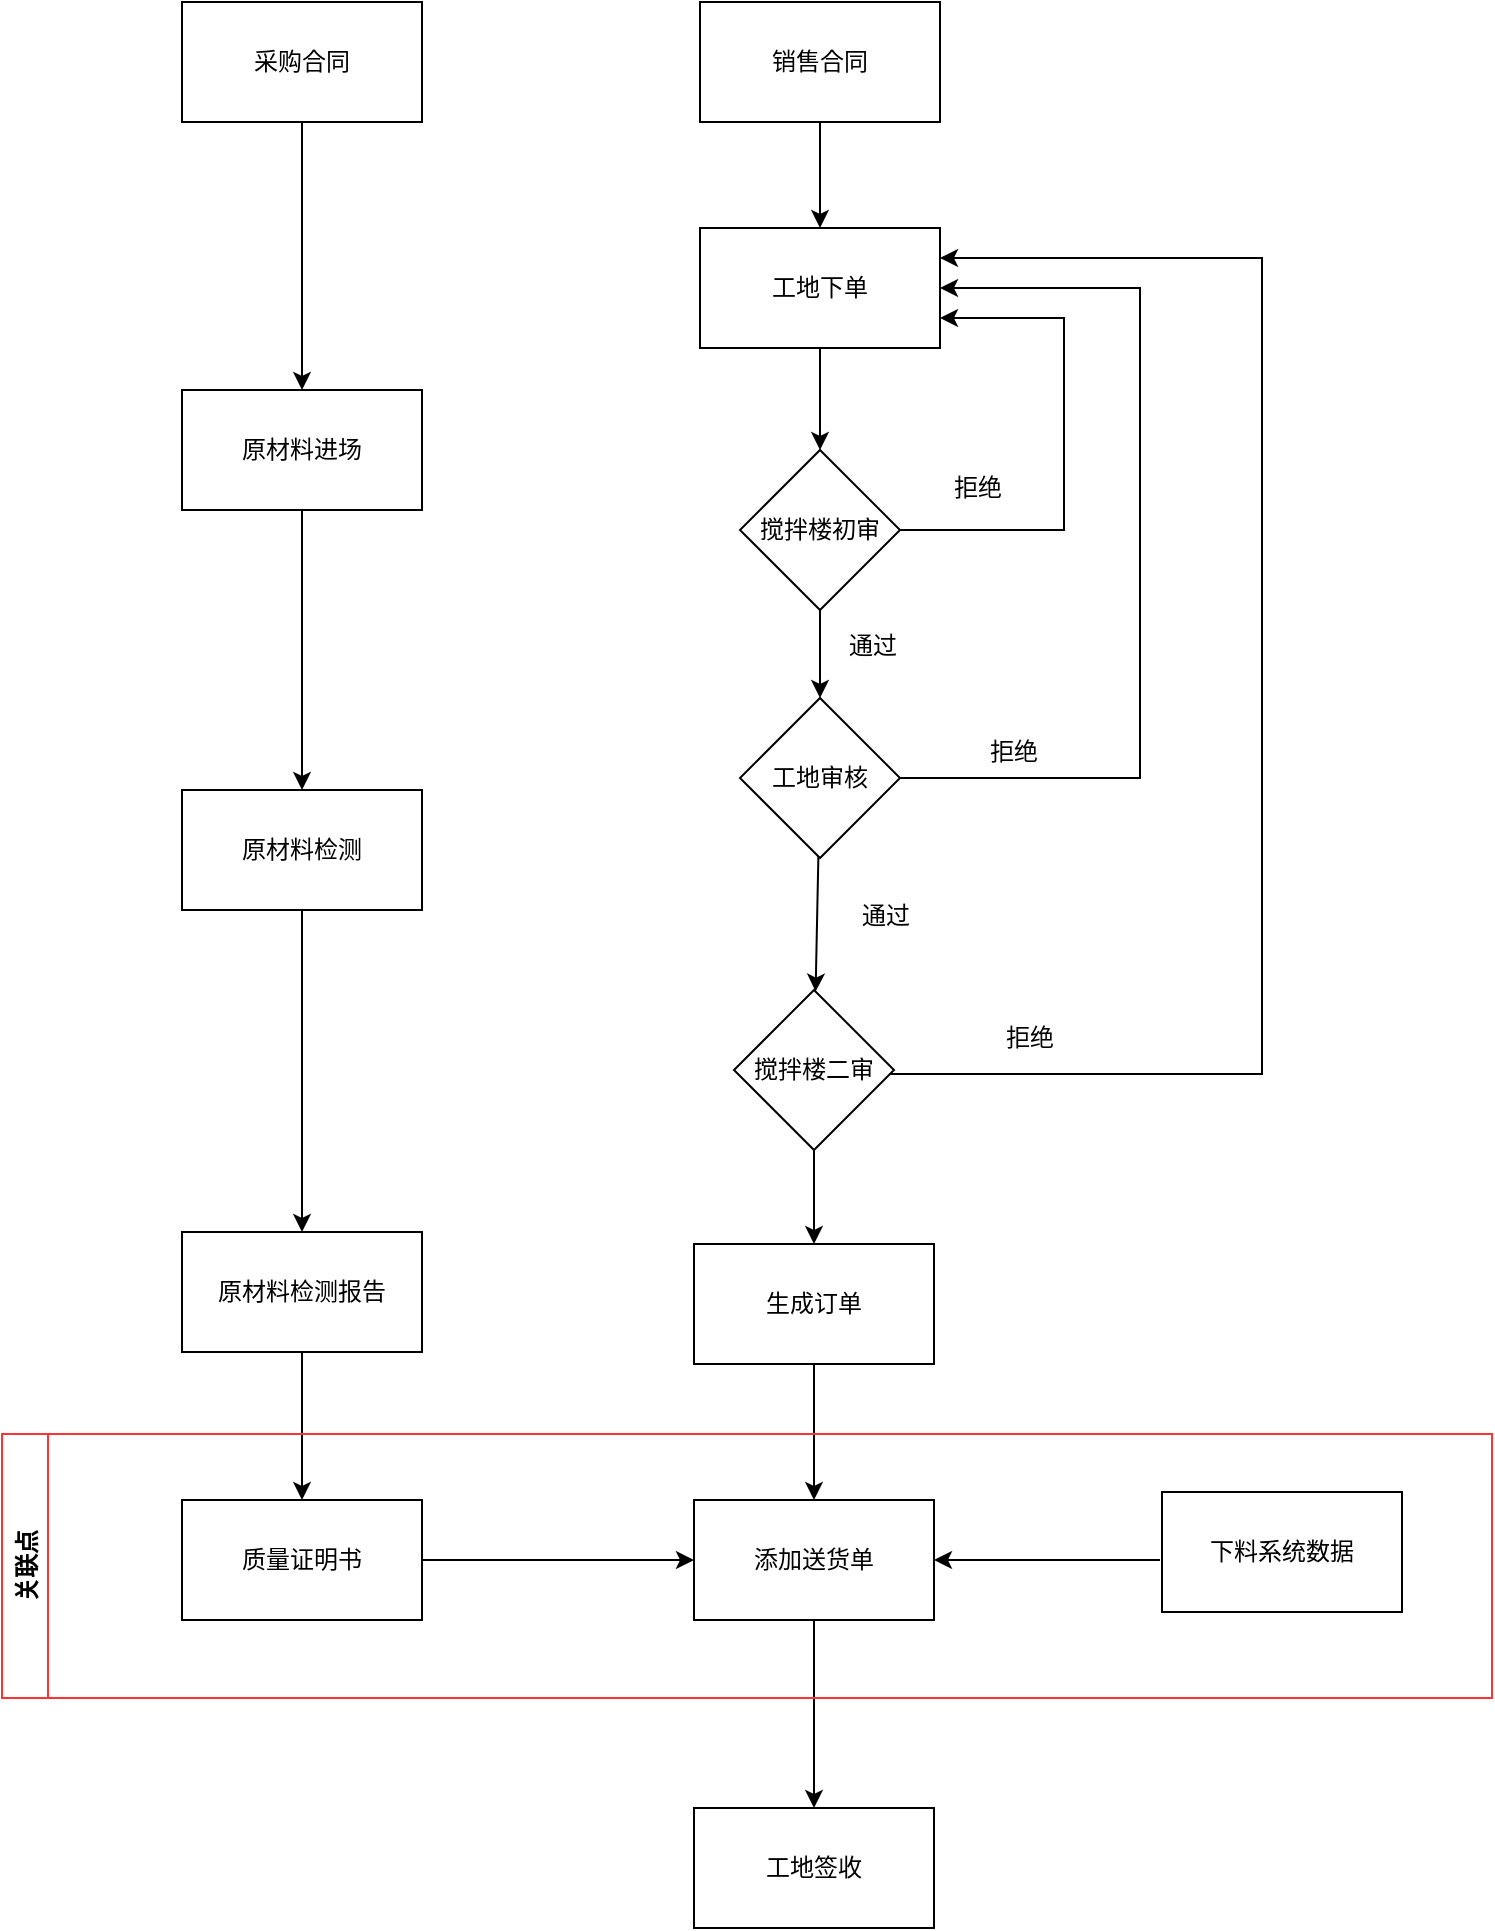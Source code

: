 <mxfile version="18.1.3" type="github">
  <diagram id="xaTnQ6V2i8z_Jt67rTKC" name="第 1 页">
    <mxGraphModel dx="1918" dy="935" grid="0" gridSize="10" guides="1" tooltips="1" connect="1" arrows="1" fold="1" page="1" pageScale="1" pageWidth="827" pageHeight="1169" background="#ffffff" math="0" shadow="0">
      <root>
        <mxCell id="0" />
        <mxCell id="1" parent="0" />
        <mxCell id="6" style="edgeStyle=none;html=1;fontColor=#000000;strokeColor=#000000;" parent="1" source="2" target="3" edge="1">
          <mxGeometry relative="1" as="geometry" />
        </mxCell>
        <mxCell id="2" value="&lt;font color=&quot;#000000&quot;&gt;采购合同&lt;/font&gt;" style="rounded=0;whiteSpace=wrap;html=1;strokeColor=#000000;fillColor=#FFFFFF;" parent="1" vertex="1">
          <mxGeometry x="152" y="115" width="120" height="60" as="geometry" />
        </mxCell>
        <mxCell id="8" style="edgeStyle=none;html=1;fontColor=#000000;strokeColor=#000000;" parent="1" source="3" target="7" edge="1">
          <mxGeometry relative="1" as="geometry" />
        </mxCell>
        <mxCell id="3" value="&lt;font color=&quot;#000000&quot;&gt;原材料进场&lt;/font&gt;" style="rounded=0;whiteSpace=wrap;html=1;strokeColor=#000000;fillColor=#FFFFFF;" parent="1" vertex="1">
          <mxGeometry x="152" y="309" width="120" height="60" as="geometry" />
        </mxCell>
        <mxCell id="10" style="edgeStyle=none;html=1;fontColor=#000000;strokeColor=#000000;" parent="1" source="7" target="9" edge="1">
          <mxGeometry relative="1" as="geometry" />
        </mxCell>
        <mxCell id="7" value="原材料检测" style="rounded=0;whiteSpace=wrap;html=1;fontColor=#000000;strokeColor=#000000;fillColor=#FFFFFF;" parent="1" vertex="1">
          <mxGeometry x="152" y="509" width="120" height="60" as="geometry" />
        </mxCell>
        <mxCell id="66" style="edgeStyle=none;html=1;fontColor=#000000;strokeColor=#000000;" parent="1" source="9" target="38" edge="1">
          <mxGeometry relative="1" as="geometry" />
        </mxCell>
        <mxCell id="9" value="原材料检测报告" style="rounded=0;whiteSpace=wrap;html=1;fontColor=#000000;strokeColor=#000000;fillColor=#FFFFFF;" parent="1" vertex="1">
          <mxGeometry x="152" y="730" width="120" height="60" as="geometry" />
        </mxCell>
        <mxCell id="13" style="edgeStyle=none;html=1;fontColor=#000000;strokeColor=#000000;" parent="1" source="11" target="12" edge="1">
          <mxGeometry relative="1" as="geometry" />
        </mxCell>
        <mxCell id="11" value="销售合同" style="rounded=0;whiteSpace=wrap;html=1;fontColor=#000000;strokeColor=#000000;fillColor=#FFFFFF;" parent="1" vertex="1">
          <mxGeometry x="411" y="115" width="120" height="60" as="geometry" />
        </mxCell>
        <mxCell id="18" style="edgeStyle=none;html=1;fontColor=#000000;strokeColor=#000000;" parent="1" source="12" target="15" edge="1">
          <mxGeometry relative="1" as="geometry" />
        </mxCell>
        <mxCell id="12" value="工地下单" style="rounded=0;whiteSpace=wrap;html=1;fontColor=#000000;strokeColor=#000000;fillColor=#FFFFFF;" parent="1" vertex="1">
          <mxGeometry x="411" y="228" width="120" height="60" as="geometry" />
        </mxCell>
        <mxCell id="57" style="edgeStyle=orthogonalEdgeStyle;html=1;fontColor=#000000;strokeColor=#000000;" parent="1" source="15" target="16" edge="1">
          <mxGeometry relative="1" as="geometry" />
        </mxCell>
        <mxCell id="VgrqbEpPmM0_tDoHrXSY-69" style="edgeStyle=orthogonalEdgeStyle;rounded=0;orthogonalLoop=1;jettySize=auto;html=1;entryX=1;entryY=0.75;entryDx=0;entryDy=0;" edge="1" parent="1" source="15" target="12">
          <mxGeometry relative="1" as="geometry">
            <Array as="points">
              <mxPoint x="593" y="379" />
              <mxPoint x="593" y="273" />
            </Array>
          </mxGeometry>
        </mxCell>
        <mxCell id="15" value="搅拌楼初审" style="rhombus;whiteSpace=wrap;html=1;fontColor=#000000;strokeColor=#000000;fillColor=#FFFFFF;" parent="1" vertex="1">
          <mxGeometry x="431" y="339" width="80" height="80" as="geometry" />
        </mxCell>
        <mxCell id="64" style="edgeStyle=none;html=1;fontColor=#000000;strokeColor=#000000;" parent="1" source="16" target="17" edge="1">
          <mxGeometry relative="1" as="geometry" />
        </mxCell>
        <mxCell id="VgrqbEpPmM0_tDoHrXSY-70" style="edgeStyle=orthogonalEdgeStyle;rounded=0;orthogonalLoop=1;jettySize=auto;html=1;entryX=1;entryY=0.5;entryDx=0;entryDy=0;" edge="1" parent="1" source="16" target="12">
          <mxGeometry relative="1" as="geometry">
            <Array as="points">
              <mxPoint x="631" y="503" />
              <mxPoint x="631" y="258" />
            </Array>
          </mxGeometry>
        </mxCell>
        <mxCell id="16" value="工地审核" style="rhombus;whiteSpace=wrap;html=1;fontColor=#000000;strokeColor=#000000;fillColor=#FFFFFF;" parent="1" vertex="1">
          <mxGeometry x="431" y="463" width="80" height="80" as="geometry" />
        </mxCell>
        <mxCell id="67" style="edgeStyle=none;html=1;fontColor=#000000;strokeColor=#000000;" parent="1" source="17" target="43" edge="1">
          <mxGeometry relative="1" as="geometry" />
        </mxCell>
        <mxCell id="VgrqbEpPmM0_tDoHrXSY-71" style="edgeStyle=orthogonalEdgeStyle;rounded=0;orthogonalLoop=1;jettySize=auto;html=1;entryX=1;entryY=0.25;entryDx=0;entryDy=0;" edge="1" parent="1" source="17" target="12">
          <mxGeometry relative="1" as="geometry">
            <Array as="points">
              <mxPoint x="692" y="651" />
              <mxPoint x="692" y="243" />
            </Array>
          </mxGeometry>
        </mxCell>
        <mxCell id="17" value="搅拌楼二审" style="rhombus;whiteSpace=wrap;html=1;fontColor=#000000;strokeColor=#000000;fillColor=#FFFFFF;" parent="1" vertex="1">
          <mxGeometry x="428" y="609" width="80" height="80" as="geometry" />
        </mxCell>
        <mxCell id="21" value="通过" style="text;html=1;strokeColor=none;fillColor=none;align=center;verticalAlign=middle;whiteSpace=wrap;rounded=0;fontColor=#000000;" parent="1" vertex="1">
          <mxGeometry x="471" y="422" width="53" height="30" as="geometry" />
        </mxCell>
        <mxCell id="26" value="拒绝" style="text;html=1;strokeColor=none;fillColor=none;align=center;verticalAlign=middle;whiteSpace=wrap;rounded=0;fontColor=#000000;" parent="1" vertex="1">
          <mxGeometry x="538" y="475" width="60" height="30" as="geometry" />
        </mxCell>
        <mxCell id="27" value="拒绝" style="text;html=1;strokeColor=none;fillColor=none;align=center;verticalAlign=middle;whiteSpace=wrap;rounded=0;fontColor=#000000;" parent="1" vertex="1">
          <mxGeometry x="546" y="618" width="60" height="30" as="geometry" />
        </mxCell>
        <mxCell id="28" value="拒绝" style="text;html=1;strokeColor=none;fillColor=none;align=center;verticalAlign=middle;whiteSpace=wrap;rounded=0;fontColor=#000000;" parent="1" vertex="1">
          <mxGeometry x="520" y="343" width="60" height="30" as="geometry" />
        </mxCell>
        <mxCell id="49" style="edgeStyle=none;html=1;fontColor=#CC0000;strokeColor=#000000;" parent="1" source="34" target="48" edge="1">
          <mxGeometry relative="1" as="geometry" />
        </mxCell>
        <mxCell id="34" value="添加送货单" style="rounded=0;whiteSpace=wrap;html=1;fontColor=#000000;strokeColor=#000000;fillColor=#FFFFFF;" parent="1" vertex="1">
          <mxGeometry x="408" y="864" width="120" height="60" as="geometry" />
        </mxCell>
        <mxCell id="69" style="edgeStyle=none;html=1;fontColor=#000000;strokeColor=#000000;" parent="1" target="34" edge="1">
          <mxGeometry relative="1" as="geometry">
            <mxPoint x="641" y="894.0" as="sourcePoint" />
          </mxGeometry>
        </mxCell>
        <mxCell id="42" style="edgeStyle=none;html=1;fontColor=#000000;strokeColor=#000000;" parent="1" source="38" target="34" edge="1">
          <mxGeometry relative="1" as="geometry" />
        </mxCell>
        <mxCell id="38" value="质量证明书" style="rounded=0;whiteSpace=wrap;html=1;fontColor=#000000;strokeColor=#000000;fillColor=#FFFFFF;" parent="1" vertex="1">
          <mxGeometry x="152" y="864" width="120" height="60" as="geometry" />
        </mxCell>
        <mxCell id="68" style="edgeStyle=none;html=1;fontColor=#000000;strokeColor=#000000;" parent="1" source="43" target="34" edge="1">
          <mxGeometry relative="1" as="geometry" />
        </mxCell>
        <mxCell id="43" value="生成订单" style="rounded=0;whiteSpace=wrap;html=1;fontColor=#000000;strokeColor=#000000;fillColor=#FFFFFF;" parent="1" vertex="1">
          <mxGeometry x="408" y="736" width="120" height="60" as="geometry" />
        </mxCell>
        <mxCell id="48" value="&lt;font color=&quot;#000000&quot;&gt;工地签收&lt;/font&gt;" style="rounded=0;whiteSpace=wrap;html=1;fontColor=#CC0000;strokeColor=#000000;fillColor=#FFFFFF;" parent="1" vertex="1">
          <mxGeometry x="408" y="1018" width="120" height="60" as="geometry" />
        </mxCell>
        <mxCell id="22" value="通过" style="text;html=1;strokeColor=none;fillColor=none;align=center;verticalAlign=middle;whiteSpace=wrap;rounded=0;fontColor=#000000;" parent="1" vertex="1">
          <mxGeometry x="474" y="557" width="60" height="30" as="geometry" />
        </mxCell>
        <mxCell id="VgrqbEpPmM0_tDoHrXSY-74" value="关联点" style="swimlane;horizontal=0;startSize=23;strokeColor=#FF3333;" vertex="1" parent="1">
          <mxGeometry x="62" y="831" width="745" height="132" as="geometry">
            <mxRectangle x="41" y="76" width="24" height="139" as="alternateBounds" />
          </mxGeometry>
        </mxCell>
        <mxCell id="VgrqbEpPmM0_tDoHrXSY-75" value="下料系统数据" style="rounded=0;whiteSpace=wrap;html=1;fontColor=#000000;strokeColor=#000000;fillColor=#FFFFFF;" vertex="1" parent="VgrqbEpPmM0_tDoHrXSY-74">
          <mxGeometry x="580" y="29" width="120" height="60" as="geometry" />
        </mxCell>
      </root>
    </mxGraphModel>
  </diagram>
</mxfile>
